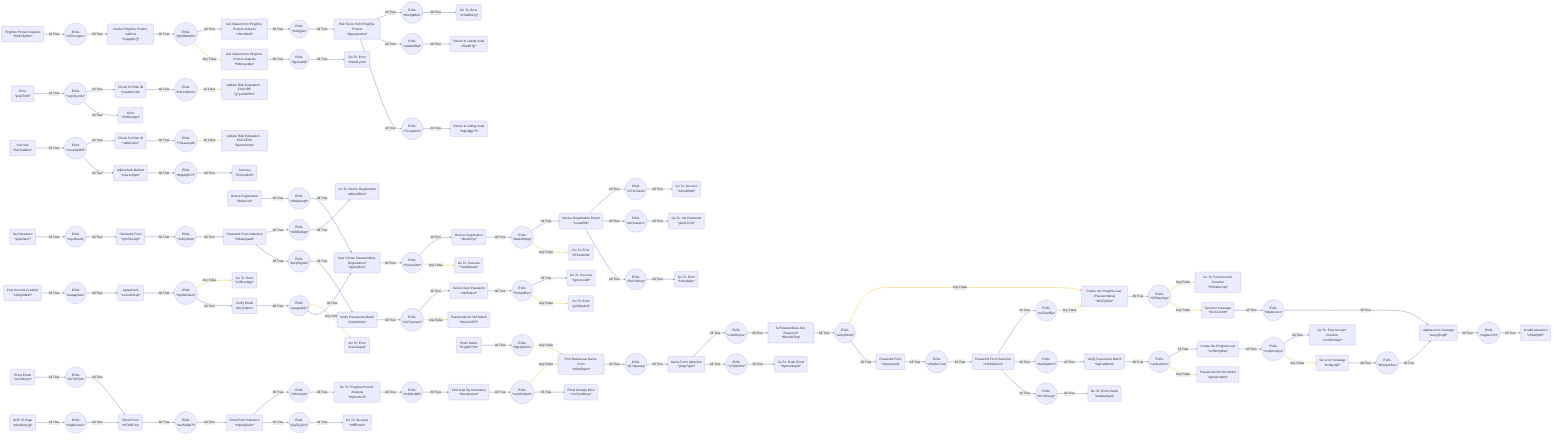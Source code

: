 flowchart LR
    v7rng0sn5c(("EVAL<br>*v7rng0sn5c*")) -- All True --> hqbldfgp75("Return to calling node<br>*hqbldfgp75*")
    dpyuspmzna("Risk Score from PingOne Protect<br>*dpyuspmzna*") -- All True --> d4x3gb8izo(("EVAL<br>*d4x3gb8izo*"))
    yesd4wr10s("Check for RIsk ID<br>*yesd4wr10s*") -- All True --> kh21zbp6ux(("EVAL<br>*kh21zbp6ux*"))
    xldkllymko("Check for RIsk ID<br>*xldkllymko*") -- All True --> f7deeungd4(("EVAL<br>*f7deeungd4*"))
    6tbnogu9pe("Get Values from PingOne Protect analysis<br>*6tbnogu9pe*") -- All True --> 3lg1avddlj(("EVAL<br>*3lg1avddlj*"))
    f7deeungd4(("EVAL<br>*f7deeungd4*")) -- All False --> fyiexmemqv("Update Risk Evaluation - SUCCESS<br>*fyiexmemqv*")
    vs1a4w3l05(("EVAL<br>*vs1a4w3l05*")) -- All True --> xldkllymko("Check for RIsk ID<br>*xldkllymko*")
    3lg1avddlj(("EVAL<br>*3lg1avddlj*")) -- All True --> onba8ryx6o("Go To: Error<br>*onba8ryx6o*")
    kh21zbp6ux(("EVAL<br>*kh21zbp6ux*")) -- All False --> g7ya3dd76m("Update Risk Evaluation - FAILURE<br>*g7ya3dd76m*")
    d4x3gb8izo(("EVAL<br>*d4x3gb8izo*")) -- All True --> 1v0wkik21y("Go To: Error<br>*1v0wkik21y*")
    ovgv5ycn3o(("EVAL<br>*ovgv5ycn3o*")) -- All True --> yesd4wr10s("Check for RIsk ID<br>*yesd4wr10s*")
    9nx674q8hc("PingOne Protect Analysis<br>*9nx674q8hc*") -- All True --> x97hzoypsc(("EVAL<br>*x97hzoypsc*"))
    x97hzoypsc(("EVAL<br>*x97hzoypsc*")) -- All True --> 1vqqpdh7jj("Invoke PingOne Protect subflow<br>*1vqqpdh7jj*")
    ounerl6t9("Device Registration Result<br>*ounerl6t9*") -- All True --> oi73z7ak2s(("EVAL<br>*oi73z7ak2s*"))
    ohp2wj0s2n("Email Form Selection<br>*ohp2wj0s2n*") -- All True --> 3v5v4xjvbl(("EVAL<br>*3v5v4xjvbl*"))
    x3sr98yxnv(("EVAL<br>*x3sr98yxnv*")) -- All True --> i8me302hqi("Is Passwordless Not Required?<br>*i8me302hqi*")
    7z7q9efrmf(("EVAL<br>*7z7q9efrmf*")) -- All True --> 8ymuhluq2b("Go To: Enter Email<br>*8ymuhluq2b*")
    dnl97jd62e("Create the PingOne user (Passwordless)<br>*dnl97jd62e*") -- All True --> 3759wy9sgr(("EVAL<br>*3759wy9sgr*"))
    e6v7ewqrvc(("EVAL<br>*e6v7ewqrvc*")) -- All True --> g0ofs7x7ej("Go To: Set Password<br>*g0ofs7x7ej*")
    ounerl6t9("Device Registration Result<br>*ounerl6t9*") -- All True --> e6v7ewqrvc(("EVAL<br>*e6v7ewqrvc*"))
    rgghrjdny1("User Chose Passwordless Registration?<br>*rgghrjdny1*") -- All True --> r6sues2bxt(("EVAL<br>*r6sues2bxt*"))
    k0x7ywsse6(("EVAL<br>*k0x7ywsse6*")) -- All True --> rtdrfhdzo2("Set Account Password<br>*rtdrfhdzo2*")
    hbtxkrrfyo("Device Registration<br>*hbtxkrrfyo*") -- All True --> 8euk2r8qqp(("EVAL<br>*8euk2r8qqp*"))
    a2zg9lz4ta(("EVAL<br>*a2zg9lz4ta*")) -- Any False --> dnl97jd62e("Create the PingOne user (Passwordless)<br>*dnl97jd62e*")
    r6sues2bxt(("EVAL<br>*r6sues2bxt*")) -- All True --> hbtxkrrfyo("Device Registration<br>*hbtxkrrfyo*")
    ovgv5ycn3o(("EVAL<br>*ovgv5ycn3o*")) -- All True --> 25d4oxyqsl("Error<br>*25d4oxyqsl*")
    k0x7ywsse6(("EVAL<br>*k0x7ywsse6*")) -- Any False --> 1bei1x0975("Passwords Do Not Match<br>*1bei1x0975*")
    kerq5fyp8w(("EVAL<br>*kerq5fyp8w*")) -- All True --> jnsqnfzu9s("Verify Passwords Match<br>*jnsqnfzu9s*")
    daxhwjbxh3(("EVAL<br>*daxhwjbxh3*")) -- All True --> kg5xab6nfq("Verify Passwords Match<br>*kg5xab6nfq*")
    gnh7rkcsg6("Password Form<br>*gnh7rkcsg6*") -- All True --> 3os5ylwizz(("EVAL<br>*3os5ylwizz*"))
    h0fakyqawb("Password Form Selection<br>*h0fakyqawb*") -- All True --> 46fi95z8qq(("EVAL<br>*46fi95z8qq*"))
    fw7x3rsvg1(("EVAL<br>*fw7x3rsvg1*")) -- All True --> zwqtnahpyq("Go To: Enter Name<br>*zwqtnahpyq*")
    5rnhpdt5er(("EVAL<br>*5rnhpdt5er*")) -- All True --> qgncxw4dil("Go To: Success<br>*qgncxw4dil*")
    updxs8x4oi(("EVAL<br>*updxs8x4oi*")) -- All True --> rx35m4y6sp("Create the PingOne user<br>*rx35m4y6sp*")
    w8u36wcyjg("NOP UI Page<br>*w8u36wcyjg*") -- All True --> 9ajkfnvew2(("EVAL<br>*9ajkfnvew2*"))
    1ftyww4qrg("Password Form<br>*1ftyww4qrg*") -- All True --> uf3wbe7ccq(("EVAL<br>*uf3wbe7ccq*"))
    e3hk5pdx14("Password Form Selection<br>*e3hk5pdx14*") -- All True --> za37tpd5ja(("EVAL<br>*za37tpd5ja*"))
    e3hk5pdx14("Password Form Selection<br>*e3hk5pdx14*") -- All True --> daxhwjbxh3(("EVAL<br>*daxhwjbxh3*"))
    5rnhpdt5er(("EVAL<br>*5rnhpdt5er*")) -- Any False --> yp9j3kp2u6("Go To: Error<br>*yp9j3kp2u6*")
    h0fakyqawb("Password Form Selection<br>*h0fakyqawb*") -- All True --> kerq5fyp8w(("EVAL<br>*kerq5fyp8w*"))
    3759wy9sgr(("EVAL<br>*3759wy9sgr*")) -- Any False --> 556oibw7qb("Go To: Post Account Creation<br>*556oibw7qb*")
    ounerl6t9("Device Registration Result<br>*ounerl6t9*") -- All True --> j5sho28srg(("EVAL<br>*j5sho28srg*"))
    j5g7kyj3v5(("EVAL<br>*j5g7kyj3v5*")) -- All True --> ktfff5wvhf("Go To: Success<br>*ktfff5wvhf*")
    6trtikxvu3("Device Registration<br>*6trtikxvu3*") -- All True --> 4nbljmsup0(("EVAL<br>*4nbljmsup0*"))
    3ey8zk3woh(("EVAL<br>*3ey8zk3woh*")) -- Any False --> o25haz9qjo("Go To: Error<br>*o25haz9qjo*")
    z876lbl7xg("Email Form<br>*z876lbl7xg*") -- All True --> tew5x0pd7f(("EVAL<br>*tew5x0pd7f*"))
    tew5x0pd7f(("EVAL<br>*tew5x0pd7f*")) -- All True --> ohp2wj0s2n("Email Form Selection<br>*ohp2wj0s2n*")
    r6sues2bxt(("EVAL<br>*r6sues2bxt*")) -- Any False --> 7reb9aouh1("Go To: Success<br>*7reb9aouh1*")
    kg5xab6nfq("Verify Passwords Match<br>*kg5xab6nfq*") -- All True --> updxs8x4oi(("EVAL<br>*updxs8x4oi*"))
    za37tpd5ja(("EVAL<br>*za37tpd5ja*")) -- Any False --> dnl97jd62e("Create the PingOne user (Passwordless)<br>*dnl97jd62e*")
    jnsqnfzu9s("Verify Passwords Match<br>*jnsqnfzu9s*") -- All True --> k0x7ywsse6(("EVAL<br>*k0x7ywsse6*"))
    6ax7ut4bhe("Success<br>*6ax7ut4bhe*") -- All True --> vs1a4w3l05(("EVAL<br>*vs1a4w3l05*"))
    ocq1m14pys(("EVAL<br>*ocq1m14pys*")) -- All True --> vm34fm8ejo("Go To: Post Account Creation<br>*vm34fm8ejo*")
    46fi95z8qq(("EVAL<br>*46fi95z8qq*")) -- All True --> a6bry36bsh("Go To: Device Registration<br>*a6bry36bsh*")
    3os5ylwizz(("EVAL<br>*3os5ylwizz*")) -- All True --> h0fakyqawb("Password Form Selection<br>*h0fakyqawb*")
    8euk2r8qqp(("EVAL<br>*8euk2r8qqp*")) -- All True --> ounerl6t9("Device Registration Result<br>*ounerl6t9*")
    rtdrfhdzo2("Set Account Password<br>*rtdrfhdzo2*") -- All True --> 5rnhpdt5er(("EVAL<br>*5rnhpdt5er*"))
    q574pstasq(("EVAL<br>*q574pstasq*")) -- All True --> yktqs7gian("Name Form Selection<br>*yktqs7gian*")
    a2zg9lz4ta(("EVAL<br>*a2zg9lz4ta*")) -- All True --> 1ftyww4qrg("Password Form<br>*1ftyww4qrg*")
    i8me302hqi("Is Passwordless Not Required?<br>*i8me302hqi*") -- All True --> a2zg9lz4ta(("EVAL<br>*a2zg9lz4ta*"))
    lx6499vpt4("First Name/Last Name Form<br>*lx6499vpt4*") -- All True --> q574pstasq(("EVAL<br>*q574pstasq*"))
    ohp2wj0s2n("Email Form Selection<br>*ohp2wj0s2n*") -- All True --> j5g7kyj3v5(("EVAL<br>*j5g7kyj3v5*"))
    qnljz2ats7("Set Password<br>*qnljz2ats7*") -- All True --> tcgo0fso3q(("EVAL<br>*tcgo0fso3q*"))
    waqap3wtx(("EVAL<br>*waqap3wtx*")) -- All True --> ce4oo61zup("Agreement<br>*ce4oo61zup*")
    i2k2g4dd4k("Post Account Creation<br>*i2k2g4dd4k*") -- All True --> waqap3wtx(("EVAL<br>*waqap3wtx*"))
    8euk2r8qqp(("EVAL<br>*8euk2r8qqp*")) -- Any False --> 9731nsl2tw("Go To: Error<br>*9731nsl2tw*")
    q2xj7vprwc("Verify Email<br>*q2xj7vprwc*") -- All True --> yauguijv8y(("EVAL<br>*yauguijv8y*"))
    ce4oo61zup("Agreement<br>*ce4oo61zup*") -- All True --> 3ey8zk3woh(("EVAL<br>*3ey8zk3woh*"))
    3ey8zk3woh(("EVAL<br>*3ey8zk3woh*")) -- All True --> q2xj7vprwc("Verify Email<br>*q2xj7vprwc*")
    yktqs7gian("Name Form Selection<br>*yktqs7gian*") -- All True --> x3sr98yxnv(("EVAL<br>*x3sr98yxnv*"))
    jx2e1mgzth("Adjust Auth Method<br>*jx2e1mgzth*") -- All True --> 8tqp4g8v75(("EVAL<br>*8tqp4g8v75*"))
    3759wy9sgr(("EVAL<br>*3759wy9sgr*")) -- Any False --> 3ns5occh3t("Set error message<br>*3ns5occh3t*")
    3ns5occh3t("Set error message<br>*3ns5occh3t*") -- All True --> 0dju0vxxvx(("EVAL<br>*0dju0vxxvx*"))
    va3e8v4pwh(("EVAL<br>*va3e8v4pwh*")) -- Any False --> lx6499vpt4("First Name/Last Name Form<br>*lx6499vpt4*")
    bv1bbofla6(("EVAL<br>*bv1bbofla6*")) -- All True --> 4kcztxnwnw("Find User By Username<br>*4kcztxnwnw*")
    4kcztxnwnw("Find User By Username<br>*4kcztxnwnw*") -- All True --> va3e8v4pwh(("EVAL<br>*va3e8v4pwh*"))
    vs1a4w3l05(("EVAL<br>*vs1a4w3l05*")) -- All True --> jx2e1mgzth("Adjust Auth Method<br>*jx2e1mgzth*")
    oi73z7ak2s(("EVAL<br>*oi73z7ak2s*")) -- All True --> vwzsll89x6("Go To: Success<br>*vwzsll89x6*")
    xfe79n7ylz(("EVAL<br>*xfe79n7ylz*")) -- All True --> z876lbl7xg("Email Form<br>*z876lbl7xg*")
    ce1r0zvwxl("Enter Email<br>*ce1r0zvwxl*") -- All True --> xfe79n7ylz(("EVAL<br>*xfe79n7ylz*"))
    9ajkfnvew2(("EVAL<br>*9ajkfnvew2*")) -- All True --> z876lbl7xg("Email Form<br>*z876lbl7xg*")
    e3hk5pdx14("Password Form Selection<br>*e3hk5pdx14*") -- All True --> fw7x3rsvg1(("EVAL<br>*fw7x3rsvg1*"))
    va3e8v4pwh(("EVAL<br>*va3e8v4pwh*")) -- All True --> cm74w90uay("Email Already Exist<br>*cm74w90uay*")
    9ppy0nt2zs(("EVAL<br>*9ppy0nt2zs*")) -- Any False --> lx6499vpt4("First Name/Last Name Form<br>*lx6499vpt4*")
    f61g6i579w("Enter Name<br>*f61g6i579w*") -- All True --> 9ppy0nt2zs(("EVAL<br>*9ppy0nt2zs*"))
    4nbljmsup0(("EVAL<br>*4nbljmsup0*")) -- All True --> rgghrjdny1("User Chose Passwordless Registration?<br>*rgghrjdny1*")
    prajl7in65("Error<br>*prajl7in65*") -- All True --> ovgv5ycn3o(("EVAL<br>*ovgv5ycn3o*"))
    updxs8x4oi(("EVAL<br>*updxs8x4oi*")) -- Any False --> gwcgcvqdnk("Passwords Do Not Match<br>*gwcgcvqdnk*")
    yauguijv8y(("EVAL<br>*yauguijv8y*")) -- Any False --> sl1u7aepun("Go To: Error<br>*sl1u7aepun*")
    yktqs7gian("Name Form Selection<br>*yktqs7gian*") -- All True --> 7z7q9efrmf(("EVAL<br>*7z7q9efrmf*"))
    rx35m4y6sp("Create the PingOne user<br>*rx35m4y6sp*") -- All True --> ocq1m14pys(("EVAL<br>*ocq1m14pys*"))
    j5sho28srg(("EVAL<br>*j5sho28srg*")) -- All True --> fvt1eikqlw("Go To: Error<br>*fvt1eikqlw*")
    yauguijv8y(("EVAL<br>*yauguijv8y*")) -- All True --> rgghrjdny1("User Chose Passwordless Registration?<br>*rgghrjdny1*")
    tcgo0fso3q(("EVAL<br>*tcgo0fso3q*")) -- All True --> gnh7rkcsg6("Password Form<br>*gnh7rkcsg6*")
    uf3wbe7ccq(("EVAL<br>*uf3wbe7ccq*")) -- All True --> e3hk5pdx14("Password Form Selection<br>*e3hk5pdx14*")
    8tqp4g8v75(("EVAL<br>*8tqp4g8v75*")) -- All True --> 3231zqih41("Success<br>*3231zqih41*")
    awcyj6ng8l("Update error message<br>*awcyj6ng8l*") -- All True --> nzgpez13rz(("EVAL<br>*nzgpez13rz*"))
    nzgpez13rz(("EVAL<br>*nzgpez13rz*")) -- All True --> o5pe6jfpi5("Invalid password<br>*o5pe6jfpi5*")
    itzday4ij6("Set error message<br>*itzday4ij6*") -- All True --> hb32pzk5ax(("EVAL<br>*hb32pzk5ax*"))
    hb32pzk5ax(("EVAL<br>*hb32pzk5ax*")) -- All True --> awcyj6ng8l("Update error message<br>*awcyj6ng8l*")
    ocq1m14pys(("EVAL<br>*ocq1m14pys*")) -- Any False --> itzday4ij6("Set error message<br>*itzday4ij6*")
    0dju0vxxvx(("EVAL<br>*0dju0vxxvx*")) -- All True --> awcyj6ng8l("Update error message<br>*awcyj6ng8l*")
    3v5v4xjvbl(("EVAL<br>*3v5v4xjvbl*")) -- All True --> 9lj2zn3s78("Go To: PingOne Protect Analysis<br>*9lj2zn3s78*")
    9lj2zn3s78("Go To: PingOne Protect Analysis<br>*9lj2zn3s78*") -- All True --> bv1bbofla6(("EVAL<br>*bv1bbofla6*"))
    1vqqpdh7jj("Invoke PingOne Protect subflow<br>*1vqqpdh7jj*") -- All True --> ydy90pbw5k(("EVAL<br>*ydy90pbw5k*"))
    ydy90pbw5k(("EVAL<br>*ydy90pbw5k*")) -- All True --> c6trci9e40("Get Values from PingOne Protect analysis<br>*c6trci9e40*")
    ydy90pbw5k(("EVAL<br>*ydy90pbw5k*")) -- Any False --> 6tbnogu9pe("Get Values from PingOne Protect analysis<br>*6tbnogu9pe*")
    c6trci9e40("Get Values from PingOne Protect analysis<br>*c6trci9e40*") -- All True --> vkiofgjsix(("EVAL<br>*vkiofgjsix*"))
    vkiofgjsix(("EVAL<br>*vkiofgjsix*")) -- All True --> dpyuspmzna("Risk Score from PingOne Protect<br>*dpyuspmzna*")
    dpyuspmzna("Risk Score from PingOne Protect<br>*dpyuspmzna*") -- All True --> obdb16fbj2(("EVAL<br>*obdb16fbj2*"))
    obdb16fbj2(("EVAL<br>*obdb16fbj2*")) -- All True --> rffad6f7jp("Return to calling node<br>*rffad6f7jp*")
    dpyuspmzna("Risk Score from PingOne Protect<br>*dpyuspmzna*") -- All True --> v7rng0sn5c(("EVAL<br>*v7rng0sn5c*"))

    linkStyle 0 stroke:#5F84BB,stroke-width:2px;
    linkStyle 1 stroke:#5F84BB,stroke-width:2px;
    linkStyle 2 stroke:#5F84BB,stroke-width:2px;
    linkStyle 3 stroke:#5F84BB,stroke-width:2px;
    linkStyle 4 stroke:#5F84BB,stroke-width:2px;
    linkStyle 5 stroke:#FCBC3E,stroke-width:2px;
    linkStyle 6 stroke:#5F84BB,stroke-width:2px;
    linkStyle 7 stroke:#5F84BB,stroke-width:2px;
    linkStyle 8 stroke:#FCBC3E,stroke-width:2px;
    linkStyle 9 stroke:#5F84BB,stroke-width:2px;
    linkStyle 10 stroke:#5F84BB,stroke-width:2px;
    linkStyle 11 stroke:#5F84BB,stroke-width:2px;
    linkStyle 12 stroke:#5F84BB,stroke-width:2px;
    linkStyle 13 stroke:#5F84BB,stroke-width:2px;
    linkStyle 14 stroke:#5F84BB,stroke-width:2px;
    linkStyle 15 stroke:#5F84BB,stroke-width:2px;
    linkStyle 16 stroke:#5F84BB,stroke-width:2px;
    linkStyle 17 stroke:#5F84BB,stroke-width:2px;
    linkStyle 18 stroke:#5F84BB,stroke-width:2px;
    linkStyle 19 stroke:#5F84BB,stroke-width:2px;
    linkStyle 20 stroke:#5F84BB,stroke-width:2px;
    linkStyle 21 stroke:#5F84BB,stroke-width:2px;
    linkStyle 22 stroke:#5F84BB,stroke-width:2px;
    linkStyle 23 stroke:#FCBC3E,stroke-width:2px;
    linkStyle 24 stroke:#5F84BB,stroke-width:2px;
    linkStyle 25 stroke:#5F84BB,stroke-width:2px;
    linkStyle 26 stroke:#FCBC3E,stroke-width:2px;
    linkStyle 27 stroke:#5F84BB,stroke-width:2px;
    linkStyle 28 stroke:#5F84BB,stroke-width:2px;
    linkStyle 29 stroke:#5F84BB,stroke-width:2px;
    linkStyle 30 stroke:#5F84BB,stroke-width:2px;
    linkStyle 31 stroke:#5F84BB,stroke-width:2px;
    linkStyle 32 stroke:#5F84BB,stroke-width:2px;
    linkStyle 33 stroke:#5F84BB,stroke-width:2px;
    linkStyle 34 stroke:#5F84BB,stroke-width:2px;
    linkStyle 35 stroke:#5F84BB,stroke-width:2px;
    linkStyle 36 stroke:#5F84BB,stroke-width:2px;
    linkStyle 37 stroke:#5F84BB,stroke-width:2px;
    linkStyle 38 stroke:#FCBC3E,stroke-width:2px;
    linkStyle 39 stroke:#5F84BB,stroke-width:2px;
    linkStyle 40 stroke:#FCBC3E,stroke-width:2px;
    linkStyle 41 stroke:#5F84BB,stroke-width:2px;
    linkStyle 42 stroke:#5F84BB,stroke-width:2px;
    linkStyle 43 stroke:#5F84BB,stroke-width:2px;
    linkStyle 44 stroke:#FCBC3E,stroke-width:2px;
    linkStyle 45 stroke:#5F84BB,stroke-width:2px;
    linkStyle 46 stroke:#5F84BB,stroke-width:2px;
    linkStyle 47 stroke:#FCBC3E,stroke-width:2px;
    linkStyle 48 stroke:#5F84BB,stroke-width:2px;
    linkStyle 49 stroke:#FCBC3E,stroke-width:2px;
    linkStyle 50 stroke:#5F84BB,stroke-width:2px;
    linkStyle 51 stroke:#5F84BB,stroke-width:2px;
    linkStyle 52 stroke:#5F84BB,stroke-width:2px;
    linkStyle 53 stroke:#5F84BB,stroke-width:2px;
    linkStyle 54 stroke:#5F84BB,stroke-width:2px;
    linkStyle 55 stroke:#5F84BB,stroke-width:2px;
    linkStyle 56 stroke:#5F84BB,stroke-width:2px;
    linkStyle 57 stroke:#5F84BB,stroke-width:2px;
    linkStyle 58 stroke:#5F84BB,stroke-width:2px;
    linkStyle 59 stroke:#5F84BB,stroke-width:2px;
    linkStyle 60 stroke:#5F84BB,stroke-width:2px;
    linkStyle 61 stroke:#5F84BB,stroke-width:2px;
    linkStyle 62 stroke:#5F84BB,stroke-width:2px;
    linkStyle 63 stroke:#5F84BB,stroke-width:2px;
    linkStyle 64 stroke:#5F84BB,stroke-width:2px;
    linkStyle 65 stroke:#FCBC3E,stroke-width:2px;
    linkStyle 66 stroke:#5F84BB,stroke-width:2px;
    linkStyle 67 stroke:#5F84BB,stroke-width:2px;
    linkStyle 68 stroke:#5F84BB,stroke-width:2px;
    linkStyle 69 stroke:#5F84BB,stroke-width:2px;
    linkStyle 70 stroke:#5F84BB,stroke-width:2px;
    linkStyle 71 stroke:#FCBC3E,stroke-width:2px;
    linkStyle 72 stroke:#5F84BB,stroke-width:2px;
    linkStyle 73 stroke:#FCBC3E,stroke-width:2px;
    linkStyle 74 stroke:#5F84BB,stroke-width:2px;
    linkStyle 75 stroke:#5F84BB,stroke-width:2px;
    linkStyle 76 stroke:#5F84BB,stroke-width:2px;
    linkStyle 77 stroke:#5F84BB,stroke-width:2px;
    linkStyle 78 stroke:#5F84BB,stroke-width:2px;
    linkStyle 79 stroke:#5F84BB,stroke-width:2px;
    linkStyle 80 stroke:#5F84BB,stroke-width:2px;
    linkStyle 81 stroke:#5F84BB,stroke-width:2px;
    linkStyle 82 stroke:#5F84BB,stroke-width:2px;
    linkStyle 83 stroke:#FCBC3E,stroke-width:2px;
    linkStyle 84 stroke:#5F84BB,stroke-width:2px;
    linkStyle 85 stroke:#5F84BB,stroke-width:2px;
    linkStyle 86 stroke:#5F84BB,stroke-width:2px;
    linkStyle 87 stroke:#FCBC3E,stroke-width:2px;
    linkStyle 88 stroke:#FCBC3E,stroke-width:2px;
    linkStyle 89 stroke:#5F84BB,stroke-width:2px;
    linkStyle 90 stroke:#5F84BB,stroke-width:2px;
    linkStyle 91 stroke:#5F84BB,stroke-width:2px;
    linkStyle 92 stroke:#5F84BB,stroke-width:2px;
    linkStyle 93 stroke:#5F84BB,stroke-width:2px;
    linkStyle 94 stroke:#5F84BB,stroke-width:2px;
    linkStyle 95 stroke:#5F84BB,stroke-width:2px;
    linkStyle 96 stroke:#5F84BB,stroke-width:2px;
    linkStyle 97 stroke:#5F84BB,stroke-width:2px;
    linkStyle 98 stroke:#5F84BB,stroke-width:2px;
    linkStyle 99 stroke:#5F84BB,stroke-width:2px;
    linkStyle 100 stroke:#FCBC3E,stroke-width:2px;
    linkStyle 101 stroke:#5F84BB,stroke-width:2px;
    linkStyle 102 stroke:#5F84BB,stroke-width:2px;
    linkStyle 103 stroke:#5F84BB,stroke-width:2px;
    linkStyle 104 stroke:#5F84BB,stroke-width:2px;
    linkStyle 105 stroke:#5F84BB,stroke-width:2px;
    linkStyle 106 stroke:#FCBC3E,stroke-width:2px;
    linkStyle 107 stroke:#5F84BB,stroke-width:2px;
    linkStyle 108 stroke:#5F84BB,stroke-width:2px;
    linkStyle 109 stroke:#5F84BB,stroke-width:2px;
    linkStyle 110 stroke:#5F84BB,stroke-width:2px;
    linkStyle 111 stroke:#5F84BB,stroke-width:2px;